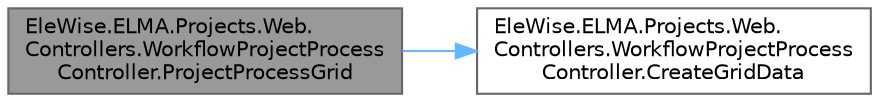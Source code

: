 digraph "EleWise.ELMA.Projects.Web.Controllers.WorkflowProjectProcessController.ProjectProcessGrid"
{
 // LATEX_PDF_SIZE
  bgcolor="transparent";
  edge [fontname=Helvetica,fontsize=10,labelfontname=Helvetica,labelfontsize=10];
  node [fontname=Helvetica,fontsize=10,shape=box,height=0.2,width=0.4];
  rankdir="LR";
  Node1 [id="Node000001",label="EleWise.ELMA.Projects.Web.\lControllers.WorkflowProjectProcess\lController.ProjectProcessGrid",height=0.2,width=0.4,color="gray40", fillcolor="grey60", style="filled", fontcolor="black",tooltip="Таблица БП проекта"];
  Node1 -> Node2 [id="edge1_Node000001_Node000002",color="steelblue1",style="solid",tooltip=" "];
  Node2 [id="Node000002",label="EleWise.ELMA.Projects.Web.\lControllers.WorkflowProjectProcess\lController.CreateGridData",height=0.2,width=0.4,color="grey40", fillcolor="white", style="filled",URL="$class_ele_wise_1_1_e_l_m_a_1_1_projects_1_1_web_1_1_controllers_1_1_workflow_project_process_controller.html#a8e02240fd533784fbc7a13bf91ae3033",tooltip="Создать GridData."];
}
